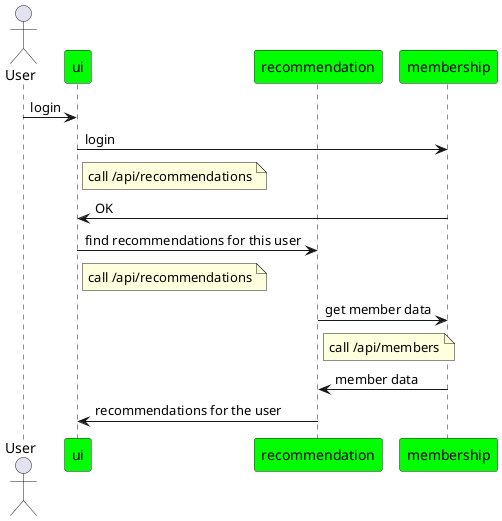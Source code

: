 @startuml
actor User
participant ui #lime
participant recommendation #lime
participant membership #lime
User -> ui : login
ui -> membership : login
note right of ui : call /api/recommendations
membership -> ui : OK
ui -> recommendation : find recommendations for this user
note right of ui : call /api/recommendations
recommendation -> membership : get member data
note right of recommendation : call /api/members
membership -> recommendation : member data
recommendation -> ui : recommendations for the user
@enduml
